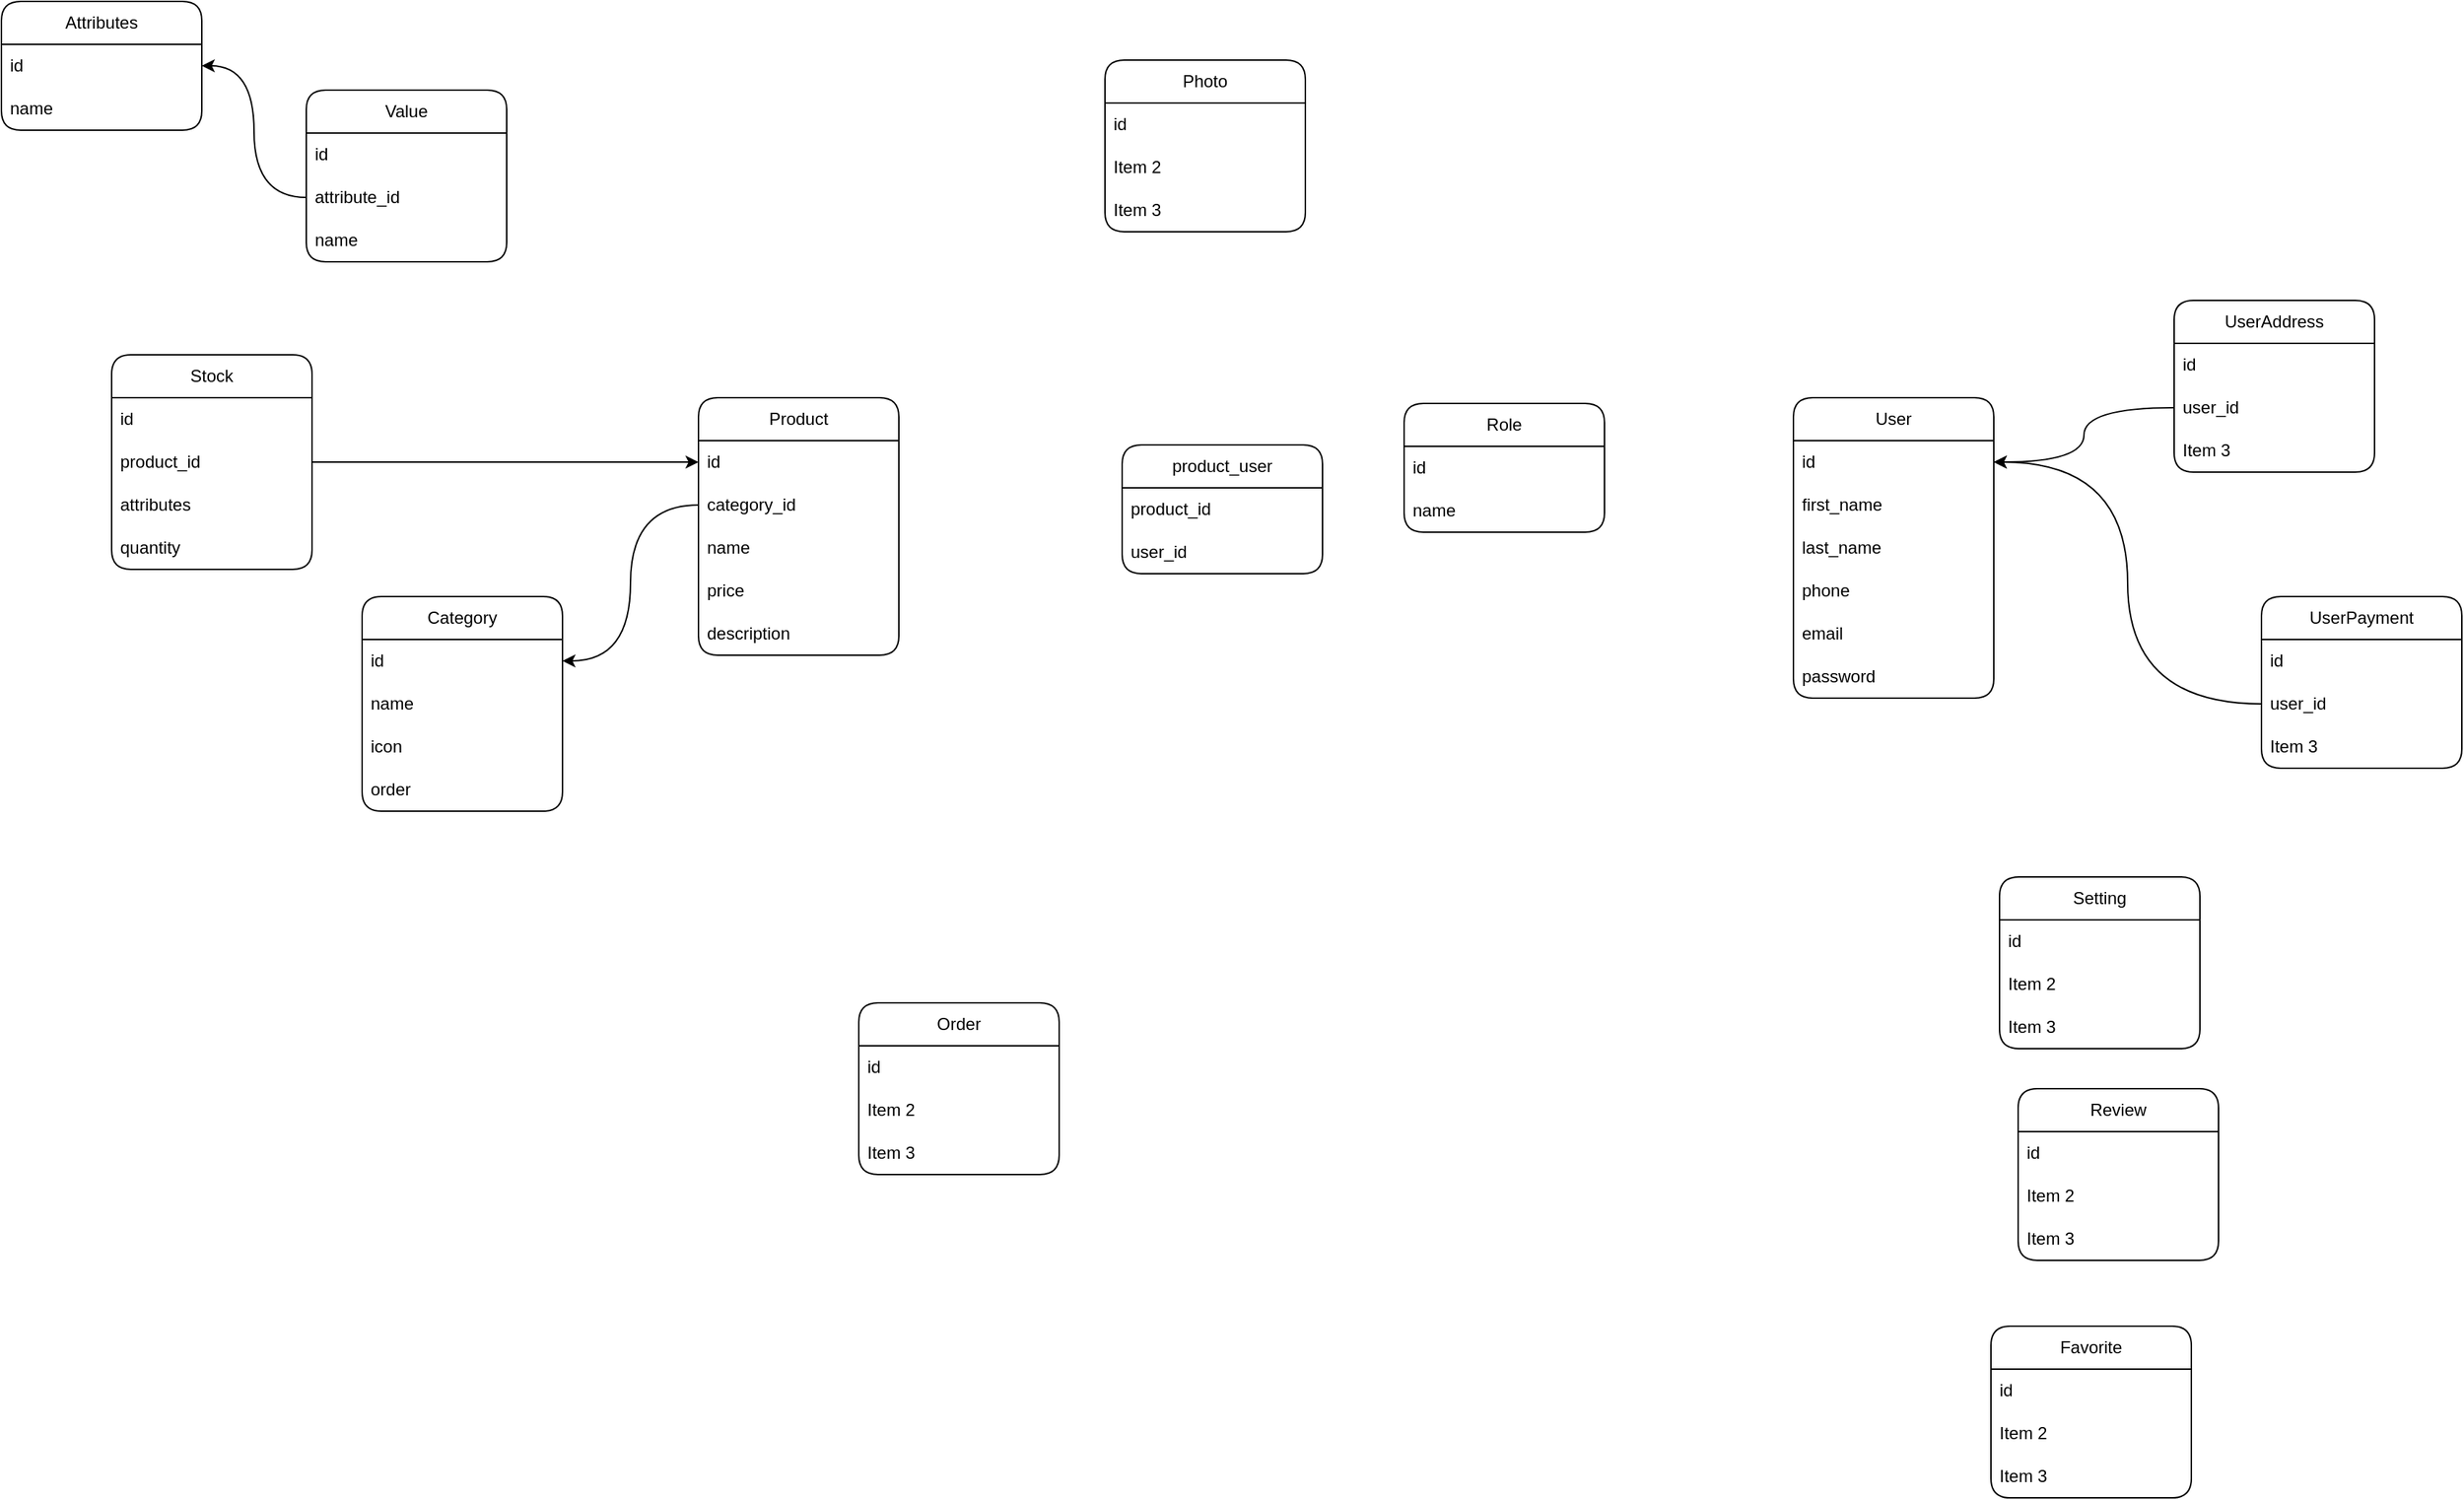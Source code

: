 <mxfile version="20.7.4" type="device"><diagram id="ejuXDGVuQbFJ7XTEuXq-" name="Page-1"><mxGraphModel dx="2358" dy="492" grid="0" gridSize="10" guides="1" tooltips="1" connect="1" arrows="1" fold="1" page="0" pageScale="1" pageWidth="1100" pageHeight="850" math="0" shadow="0"><root><mxCell id="0"/><mxCell id="1" parent="0"/><mxCell id="7RLK4pqnEHFOARFFJvbC-1" value="User" style="swimlane;fontStyle=0;childLayout=stackLayout;horizontal=1;startSize=30;horizontalStack=0;resizeParent=1;resizeParentMax=0;resizeLast=0;collapsible=1;marginBottom=0;whiteSpace=wrap;html=1;rounded=1;" parent="1" vertex="1"><mxGeometry x="448" y="371" width="140" height="210" as="geometry"/></mxCell><mxCell id="7RLK4pqnEHFOARFFJvbC-2" value="id" style="text;strokeColor=none;fillColor=none;align=left;verticalAlign=middle;spacingLeft=4;spacingRight=4;overflow=hidden;points=[[0,0.5],[1,0.5]];portConstraint=eastwest;rotatable=0;whiteSpace=wrap;html=1;" parent="7RLK4pqnEHFOARFFJvbC-1" vertex="1"><mxGeometry y="30" width="140" height="30" as="geometry"/></mxCell><mxCell id="7RLK4pqnEHFOARFFJvbC-3" value="first_name" style="text;strokeColor=none;fillColor=none;align=left;verticalAlign=middle;spacingLeft=4;spacingRight=4;overflow=hidden;points=[[0,0.5],[1,0.5]];portConstraint=eastwest;rotatable=0;whiteSpace=wrap;html=1;" parent="7RLK4pqnEHFOARFFJvbC-1" vertex="1"><mxGeometry y="60" width="140" height="30" as="geometry"/></mxCell><mxCell id="7RLK4pqnEHFOARFFJvbC-4" value="last_name" style="text;strokeColor=none;fillColor=none;align=left;verticalAlign=middle;spacingLeft=4;spacingRight=4;overflow=hidden;points=[[0,0.5],[1,0.5]];portConstraint=eastwest;rotatable=0;whiteSpace=wrap;html=1;" parent="7RLK4pqnEHFOARFFJvbC-1" vertex="1"><mxGeometry y="90" width="140" height="30" as="geometry"/></mxCell><mxCell id="7RLK4pqnEHFOARFFJvbC-50" value="phone" style="text;strokeColor=none;fillColor=none;align=left;verticalAlign=middle;spacingLeft=4;spacingRight=4;overflow=hidden;points=[[0,0.5],[1,0.5]];portConstraint=eastwest;rotatable=0;whiteSpace=wrap;html=1;" parent="7RLK4pqnEHFOARFFJvbC-1" vertex="1"><mxGeometry y="120" width="140" height="30" as="geometry"/></mxCell><mxCell id="7RLK4pqnEHFOARFFJvbC-51" value="email" style="text;strokeColor=none;fillColor=none;align=left;verticalAlign=middle;spacingLeft=4;spacingRight=4;overflow=hidden;points=[[0,0.5],[1,0.5]];portConstraint=eastwest;rotatable=0;whiteSpace=wrap;html=1;" parent="7RLK4pqnEHFOARFFJvbC-1" vertex="1"><mxGeometry y="150" width="140" height="30" as="geometry"/></mxCell><mxCell id="7RLK4pqnEHFOARFFJvbC-52" value="password" style="text;strokeColor=none;fillColor=none;align=left;verticalAlign=middle;spacingLeft=4;spacingRight=4;overflow=hidden;points=[[0,0.5],[1,0.5]];portConstraint=eastwest;rotatable=0;whiteSpace=wrap;html=1;" parent="7RLK4pqnEHFOARFFJvbC-1" vertex="1"><mxGeometry y="180" width="140" height="30" as="geometry"/></mxCell><mxCell id="7RLK4pqnEHFOARFFJvbC-5" value="Order" style="swimlane;fontStyle=0;childLayout=stackLayout;horizontal=1;startSize=30;horizontalStack=0;resizeParent=1;resizeParentMax=0;resizeLast=0;collapsible=1;marginBottom=0;whiteSpace=wrap;html=1;rounded=1;" parent="1" vertex="1"><mxGeometry x="-205" y="794" width="140" height="120" as="geometry"/></mxCell><mxCell id="7RLK4pqnEHFOARFFJvbC-6" value="id" style="text;strokeColor=none;fillColor=none;align=left;verticalAlign=middle;spacingLeft=4;spacingRight=4;overflow=hidden;points=[[0,0.5],[1,0.5]];portConstraint=eastwest;rotatable=0;whiteSpace=wrap;html=1;" parent="7RLK4pqnEHFOARFFJvbC-5" vertex="1"><mxGeometry y="30" width="140" height="30" as="geometry"/></mxCell><mxCell id="7RLK4pqnEHFOARFFJvbC-7" value="Item 2" style="text;strokeColor=none;fillColor=none;align=left;verticalAlign=middle;spacingLeft=4;spacingRight=4;overflow=hidden;points=[[0,0.5],[1,0.5]];portConstraint=eastwest;rotatable=0;whiteSpace=wrap;html=1;" parent="7RLK4pqnEHFOARFFJvbC-5" vertex="1"><mxGeometry y="60" width="140" height="30" as="geometry"/></mxCell><mxCell id="7RLK4pqnEHFOARFFJvbC-8" value="Item 3" style="text;strokeColor=none;fillColor=none;align=left;verticalAlign=middle;spacingLeft=4;spacingRight=4;overflow=hidden;points=[[0,0.5],[1,0.5]];portConstraint=eastwest;rotatable=0;whiteSpace=wrap;html=1;" parent="7RLK4pqnEHFOARFFJvbC-5" vertex="1"><mxGeometry y="90" width="140" height="30" as="geometry"/></mxCell><mxCell id="7RLK4pqnEHFOARFFJvbC-9" value="Role" style="swimlane;fontStyle=0;childLayout=stackLayout;horizontal=1;startSize=30;horizontalStack=0;resizeParent=1;resizeParentMax=0;resizeLast=0;collapsible=1;marginBottom=0;whiteSpace=wrap;html=1;rounded=1;" parent="1" vertex="1"><mxGeometry x="176" y="375" width="140" height="90" as="geometry"/></mxCell><mxCell id="7RLK4pqnEHFOARFFJvbC-10" value="id" style="text;strokeColor=none;fillColor=none;align=left;verticalAlign=middle;spacingLeft=4;spacingRight=4;overflow=hidden;points=[[0,0.5],[1,0.5]];portConstraint=eastwest;rotatable=0;whiteSpace=wrap;html=1;" parent="7RLK4pqnEHFOARFFJvbC-9" vertex="1"><mxGeometry y="30" width="140" height="30" as="geometry"/></mxCell><mxCell id="7RLK4pqnEHFOARFFJvbC-11" value="name" style="text;strokeColor=none;fillColor=none;align=left;verticalAlign=middle;spacingLeft=4;spacingRight=4;overflow=hidden;points=[[0,0.5],[1,0.5]];portConstraint=eastwest;rotatable=0;whiteSpace=wrap;html=1;" parent="7RLK4pqnEHFOARFFJvbC-9" vertex="1"><mxGeometry y="60" width="140" height="30" as="geometry"/></mxCell><mxCell id="7RLK4pqnEHFOARFFJvbC-13" value="Product" style="swimlane;fontStyle=0;childLayout=stackLayout;horizontal=1;startSize=30;horizontalStack=0;resizeParent=1;resizeParentMax=0;resizeLast=0;collapsible=1;marginBottom=0;whiteSpace=wrap;html=1;rounded=1;" parent="1" vertex="1"><mxGeometry x="-317" y="371" width="140" height="180" as="geometry"/></mxCell><mxCell id="7RLK4pqnEHFOARFFJvbC-14" value="id" style="text;strokeColor=none;fillColor=none;align=left;verticalAlign=middle;spacingLeft=4;spacingRight=4;overflow=hidden;points=[[0,0.5],[1,0.5]];portConstraint=eastwest;rotatable=0;whiteSpace=wrap;html=1;" parent="7RLK4pqnEHFOARFFJvbC-13" vertex="1"><mxGeometry y="30" width="140" height="30" as="geometry"/></mxCell><mxCell id="7RLK4pqnEHFOARFFJvbC-59" value="category_id" style="text;strokeColor=none;fillColor=none;align=left;verticalAlign=middle;spacingLeft=4;spacingRight=4;overflow=hidden;points=[[0,0.5],[1,0.5]];portConstraint=eastwest;rotatable=0;whiteSpace=wrap;html=1;" parent="7RLK4pqnEHFOARFFJvbC-13" vertex="1"><mxGeometry y="60" width="140" height="30" as="geometry"/></mxCell><mxCell id="7RLK4pqnEHFOARFFJvbC-15" value="name" style="text;strokeColor=none;fillColor=none;align=left;verticalAlign=middle;spacingLeft=4;spacingRight=4;overflow=hidden;points=[[0,0.5],[1,0.5]];portConstraint=eastwest;rotatable=0;whiteSpace=wrap;html=1;" parent="7RLK4pqnEHFOARFFJvbC-13" vertex="1"><mxGeometry y="90" width="140" height="30" as="geometry"/></mxCell><mxCell id="7RLK4pqnEHFOARFFJvbC-16" value="price" style="text;strokeColor=none;fillColor=none;align=left;verticalAlign=middle;spacingLeft=4;spacingRight=4;overflow=hidden;points=[[0,0.5],[1,0.5]];portConstraint=eastwest;rotatable=0;whiteSpace=wrap;html=1;" parent="7RLK4pqnEHFOARFFJvbC-13" vertex="1"><mxGeometry y="120" width="140" height="30" as="geometry"/></mxCell><mxCell id="7RLK4pqnEHFOARFFJvbC-58" value="description" style="text;strokeColor=none;fillColor=none;align=left;verticalAlign=middle;spacingLeft=4;spacingRight=4;overflow=hidden;points=[[0,0.5],[1,0.5]];portConstraint=eastwest;rotatable=0;whiteSpace=wrap;html=1;" parent="7RLK4pqnEHFOARFFJvbC-13" vertex="1"><mxGeometry y="150" width="140" height="30" as="geometry"/></mxCell><mxCell id="7RLK4pqnEHFOARFFJvbC-17" value="Category" style="swimlane;fontStyle=0;childLayout=stackLayout;horizontal=1;startSize=30;horizontalStack=0;resizeParent=1;resizeParentMax=0;resizeLast=0;collapsible=1;marginBottom=0;whiteSpace=wrap;html=1;rounded=1;" parent="1" vertex="1"><mxGeometry x="-552" y="510" width="140" height="150" as="geometry"/></mxCell><mxCell id="7RLK4pqnEHFOARFFJvbC-18" value="id" style="text;strokeColor=none;fillColor=none;align=left;verticalAlign=middle;spacingLeft=4;spacingRight=4;overflow=hidden;points=[[0,0.5],[1,0.5]];portConstraint=eastwest;rotatable=0;whiteSpace=wrap;html=1;" parent="7RLK4pqnEHFOARFFJvbC-17" vertex="1"><mxGeometry y="30" width="140" height="30" as="geometry"/></mxCell><mxCell id="7RLK4pqnEHFOARFFJvbC-19" value="name" style="text;strokeColor=none;fillColor=none;align=left;verticalAlign=middle;spacingLeft=4;spacingRight=4;overflow=hidden;points=[[0,0.5],[1,0.5]];portConstraint=eastwest;rotatable=0;whiteSpace=wrap;html=1;" parent="7RLK4pqnEHFOARFFJvbC-17" vertex="1"><mxGeometry y="60" width="140" height="30" as="geometry"/></mxCell><mxCell id="7RLK4pqnEHFOARFFJvbC-20" value="icon" style="text;strokeColor=none;fillColor=none;align=left;verticalAlign=middle;spacingLeft=4;spacingRight=4;overflow=hidden;points=[[0,0.5],[1,0.5]];portConstraint=eastwest;rotatable=0;whiteSpace=wrap;html=1;" parent="7RLK4pqnEHFOARFFJvbC-17" vertex="1"><mxGeometry y="90" width="140" height="30" as="geometry"/></mxCell><mxCell id="7RLK4pqnEHFOARFFJvbC-57" value="order" style="text;strokeColor=none;fillColor=none;align=left;verticalAlign=middle;spacingLeft=4;spacingRight=4;overflow=hidden;points=[[0,0.5],[1,0.5]];portConstraint=eastwest;rotatable=0;whiteSpace=wrap;html=1;" parent="7RLK4pqnEHFOARFFJvbC-17" vertex="1"><mxGeometry y="120" width="140" height="30" as="geometry"/></mxCell><mxCell id="7RLK4pqnEHFOARFFJvbC-21" value="Setting" style="swimlane;fontStyle=0;childLayout=stackLayout;horizontal=1;startSize=30;horizontalStack=0;resizeParent=1;resizeParentMax=0;resizeLast=0;collapsible=1;marginBottom=0;whiteSpace=wrap;html=1;rounded=1;" parent="1" vertex="1"><mxGeometry x="592" y="706" width="140" height="120" as="geometry"/></mxCell><mxCell id="7RLK4pqnEHFOARFFJvbC-22" value="id" style="text;strokeColor=none;fillColor=none;align=left;verticalAlign=middle;spacingLeft=4;spacingRight=4;overflow=hidden;points=[[0,0.5],[1,0.5]];portConstraint=eastwest;rotatable=0;whiteSpace=wrap;html=1;" parent="7RLK4pqnEHFOARFFJvbC-21" vertex="1"><mxGeometry y="30" width="140" height="30" as="geometry"/></mxCell><mxCell id="7RLK4pqnEHFOARFFJvbC-23" value="Item 2" style="text;strokeColor=none;fillColor=none;align=left;verticalAlign=middle;spacingLeft=4;spacingRight=4;overflow=hidden;points=[[0,0.5],[1,0.5]];portConstraint=eastwest;rotatable=0;whiteSpace=wrap;html=1;" parent="7RLK4pqnEHFOARFFJvbC-21" vertex="1"><mxGeometry y="60" width="140" height="30" as="geometry"/></mxCell><mxCell id="7RLK4pqnEHFOARFFJvbC-24" value="Item 3" style="text;strokeColor=none;fillColor=none;align=left;verticalAlign=middle;spacingLeft=4;spacingRight=4;overflow=hidden;points=[[0,0.5],[1,0.5]];portConstraint=eastwest;rotatable=0;whiteSpace=wrap;html=1;" parent="7RLK4pqnEHFOARFFJvbC-21" vertex="1"><mxGeometry y="90" width="140" height="30" as="geometry"/></mxCell><mxCell id="7RLK4pqnEHFOARFFJvbC-25" value="Review" style="swimlane;fontStyle=0;childLayout=stackLayout;horizontal=1;startSize=30;horizontalStack=0;resizeParent=1;resizeParentMax=0;resizeLast=0;collapsible=1;marginBottom=0;whiteSpace=wrap;html=1;rounded=1;" parent="1" vertex="1"><mxGeometry x="605" y="854" width="140" height="120" as="geometry"/></mxCell><mxCell id="7RLK4pqnEHFOARFFJvbC-26" value="id" style="text;strokeColor=none;fillColor=none;align=left;verticalAlign=middle;spacingLeft=4;spacingRight=4;overflow=hidden;points=[[0,0.5],[1,0.5]];portConstraint=eastwest;rotatable=0;whiteSpace=wrap;html=1;" parent="7RLK4pqnEHFOARFFJvbC-25" vertex="1"><mxGeometry y="30" width="140" height="30" as="geometry"/></mxCell><mxCell id="7RLK4pqnEHFOARFFJvbC-27" value="Item 2" style="text;strokeColor=none;fillColor=none;align=left;verticalAlign=middle;spacingLeft=4;spacingRight=4;overflow=hidden;points=[[0,0.5],[1,0.5]];portConstraint=eastwest;rotatable=0;whiteSpace=wrap;html=1;" parent="7RLK4pqnEHFOARFFJvbC-25" vertex="1"><mxGeometry y="60" width="140" height="30" as="geometry"/></mxCell><mxCell id="7RLK4pqnEHFOARFFJvbC-28" value="Item 3" style="text;strokeColor=none;fillColor=none;align=left;verticalAlign=middle;spacingLeft=4;spacingRight=4;overflow=hidden;points=[[0,0.5],[1,0.5]];portConstraint=eastwest;rotatable=0;whiteSpace=wrap;html=1;" parent="7RLK4pqnEHFOARFFJvbC-25" vertex="1"><mxGeometry y="90" width="140" height="30" as="geometry"/></mxCell><mxCell id="7RLK4pqnEHFOARFFJvbC-29" value="Photo" style="swimlane;fontStyle=0;childLayout=stackLayout;horizontal=1;startSize=30;horizontalStack=0;resizeParent=1;resizeParentMax=0;resizeLast=0;collapsible=1;marginBottom=0;whiteSpace=wrap;html=1;rounded=1;" parent="1" vertex="1"><mxGeometry x="-33" y="135" width="140" height="120" as="geometry"/></mxCell><mxCell id="7RLK4pqnEHFOARFFJvbC-30" value="id" style="text;strokeColor=none;fillColor=none;align=left;verticalAlign=middle;spacingLeft=4;spacingRight=4;overflow=hidden;points=[[0,0.5],[1,0.5]];portConstraint=eastwest;rotatable=0;whiteSpace=wrap;html=1;" parent="7RLK4pqnEHFOARFFJvbC-29" vertex="1"><mxGeometry y="30" width="140" height="30" as="geometry"/></mxCell><mxCell id="7RLK4pqnEHFOARFFJvbC-31" value="Item 2" style="text;strokeColor=none;fillColor=none;align=left;verticalAlign=middle;spacingLeft=4;spacingRight=4;overflow=hidden;points=[[0,0.5],[1,0.5]];portConstraint=eastwest;rotatable=0;whiteSpace=wrap;html=1;" parent="7RLK4pqnEHFOARFFJvbC-29" vertex="1"><mxGeometry y="60" width="140" height="30" as="geometry"/></mxCell><mxCell id="7RLK4pqnEHFOARFFJvbC-32" value="Item 3" style="text;strokeColor=none;fillColor=none;align=left;verticalAlign=middle;spacingLeft=4;spacingRight=4;overflow=hidden;points=[[0,0.5],[1,0.5]];portConstraint=eastwest;rotatable=0;whiteSpace=wrap;html=1;" parent="7RLK4pqnEHFOARFFJvbC-29" vertex="1"><mxGeometry y="90" width="140" height="30" as="geometry"/></mxCell><mxCell id="7RLK4pqnEHFOARFFJvbC-33" value="Attributes" style="swimlane;fontStyle=0;childLayout=stackLayout;horizontal=1;startSize=30;horizontalStack=0;resizeParent=1;resizeParentMax=0;resizeLast=0;collapsible=1;marginBottom=0;whiteSpace=wrap;html=1;rounded=1;" parent="1" vertex="1"><mxGeometry x="-804" y="94" width="140" height="90" as="geometry"/></mxCell><mxCell id="7RLK4pqnEHFOARFFJvbC-34" value="id" style="text;strokeColor=none;fillColor=none;align=left;verticalAlign=middle;spacingLeft=4;spacingRight=4;overflow=hidden;points=[[0,0.5],[1,0.5]];portConstraint=eastwest;rotatable=0;whiteSpace=wrap;html=1;" parent="7RLK4pqnEHFOARFFJvbC-33" vertex="1"><mxGeometry y="30" width="140" height="30" as="geometry"/></mxCell><mxCell id="7RLK4pqnEHFOARFFJvbC-35" value="name" style="text;strokeColor=none;fillColor=none;align=left;verticalAlign=middle;spacingLeft=4;spacingRight=4;overflow=hidden;points=[[0,0.5],[1,0.5]];portConstraint=eastwest;rotatable=0;whiteSpace=wrap;html=1;" parent="7RLK4pqnEHFOARFFJvbC-33" vertex="1"><mxGeometry y="60" width="140" height="30" as="geometry"/></mxCell><mxCell id="7RLK4pqnEHFOARFFJvbC-38" value="Favorite" style="swimlane;fontStyle=0;childLayout=stackLayout;horizontal=1;startSize=30;horizontalStack=0;resizeParent=1;resizeParentMax=0;resizeLast=0;collapsible=1;marginBottom=0;whiteSpace=wrap;html=1;rounded=1;" parent="1" vertex="1"><mxGeometry x="586" y="1020" width="140" height="120" as="geometry"/></mxCell><mxCell id="7RLK4pqnEHFOARFFJvbC-39" value="id" style="text;strokeColor=none;fillColor=none;align=left;verticalAlign=middle;spacingLeft=4;spacingRight=4;overflow=hidden;points=[[0,0.5],[1,0.5]];portConstraint=eastwest;rotatable=0;whiteSpace=wrap;html=1;" parent="7RLK4pqnEHFOARFFJvbC-38" vertex="1"><mxGeometry y="30" width="140" height="30" as="geometry"/></mxCell><mxCell id="7RLK4pqnEHFOARFFJvbC-40" value="Item 2" style="text;strokeColor=none;fillColor=none;align=left;verticalAlign=middle;spacingLeft=4;spacingRight=4;overflow=hidden;points=[[0,0.5],[1,0.5]];portConstraint=eastwest;rotatable=0;whiteSpace=wrap;html=1;" parent="7RLK4pqnEHFOARFFJvbC-38" vertex="1"><mxGeometry y="60" width="140" height="30" as="geometry"/></mxCell><mxCell id="7RLK4pqnEHFOARFFJvbC-41" value="Item 3" style="text;strokeColor=none;fillColor=none;align=left;verticalAlign=middle;spacingLeft=4;spacingRight=4;overflow=hidden;points=[[0,0.5],[1,0.5]];portConstraint=eastwest;rotatable=0;whiteSpace=wrap;html=1;" parent="7RLK4pqnEHFOARFFJvbC-38" vertex="1"><mxGeometry y="90" width="140" height="30" as="geometry"/></mxCell><mxCell id="7RLK4pqnEHFOARFFJvbC-42" value="UserAddress" style="swimlane;fontStyle=0;childLayout=stackLayout;horizontal=1;startSize=30;horizontalStack=0;resizeParent=1;resizeParentMax=0;resizeLast=0;collapsible=1;marginBottom=0;whiteSpace=wrap;html=1;rounded=1;" parent="1" vertex="1"><mxGeometry x="714" y="303" width="140" height="120" as="geometry"/></mxCell><mxCell id="7RLK4pqnEHFOARFFJvbC-43" value="id" style="text;strokeColor=none;fillColor=none;align=left;verticalAlign=middle;spacingLeft=4;spacingRight=4;overflow=hidden;points=[[0,0.5],[1,0.5]];portConstraint=eastwest;rotatable=0;whiteSpace=wrap;html=1;" parent="7RLK4pqnEHFOARFFJvbC-42" vertex="1"><mxGeometry y="30" width="140" height="30" as="geometry"/></mxCell><mxCell id="7RLK4pqnEHFOARFFJvbC-44" value="user_id" style="text;strokeColor=none;fillColor=none;align=left;verticalAlign=middle;spacingLeft=4;spacingRight=4;overflow=hidden;points=[[0,0.5],[1,0.5]];portConstraint=eastwest;rotatable=0;whiteSpace=wrap;html=1;" parent="7RLK4pqnEHFOARFFJvbC-42" vertex="1"><mxGeometry y="60" width="140" height="30" as="geometry"/></mxCell><mxCell id="7RLK4pqnEHFOARFFJvbC-45" value="Item 3" style="text;strokeColor=none;fillColor=none;align=left;verticalAlign=middle;spacingLeft=4;spacingRight=4;overflow=hidden;points=[[0,0.5],[1,0.5]];portConstraint=eastwest;rotatable=0;whiteSpace=wrap;html=1;" parent="7RLK4pqnEHFOARFFJvbC-42" vertex="1"><mxGeometry y="90" width="140" height="30" as="geometry"/></mxCell><mxCell id="7RLK4pqnEHFOARFFJvbC-46" value="UserPayment" style="swimlane;fontStyle=0;childLayout=stackLayout;horizontal=1;startSize=30;horizontalStack=0;resizeParent=1;resizeParentMax=0;resizeLast=0;collapsible=1;marginBottom=0;whiteSpace=wrap;html=1;rounded=1;" parent="1" vertex="1"><mxGeometry x="775" y="510" width="140" height="120" as="geometry"/></mxCell><mxCell id="7RLK4pqnEHFOARFFJvbC-47" value="id" style="text;strokeColor=none;fillColor=none;align=left;verticalAlign=middle;spacingLeft=4;spacingRight=4;overflow=hidden;points=[[0,0.5],[1,0.5]];portConstraint=eastwest;rotatable=0;whiteSpace=wrap;html=1;" parent="7RLK4pqnEHFOARFFJvbC-46" vertex="1"><mxGeometry y="30" width="140" height="30" as="geometry"/></mxCell><mxCell id="7RLK4pqnEHFOARFFJvbC-48" value="user_id" style="text;strokeColor=none;fillColor=none;align=left;verticalAlign=middle;spacingLeft=4;spacingRight=4;overflow=hidden;points=[[0,0.5],[1,0.5]];portConstraint=eastwest;rotatable=0;whiteSpace=wrap;html=1;" parent="7RLK4pqnEHFOARFFJvbC-46" vertex="1"><mxGeometry y="60" width="140" height="30" as="geometry"/></mxCell><mxCell id="7RLK4pqnEHFOARFFJvbC-49" value="Item 3" style="text;strokeColor=none;fillColor=none;align=left;verticalAlign=middle;spacingLeft=4;spacingRight=4;overflow=hidden;points=[[0,0.5],[1,0.5]];portConstraint=eastwest;rotatable=0;whiteSpace=wrap;html=1;" parent="7RLK4pqnEHFOARFFJvbC-46" vertex="1"><mxGeometry y="90" width="140" height="30" as="geometry"/></mxCell><mxCell id="7RLK4pqnEHFOARFFJvbC-54" style="edgeStyle=orthogonalEdgeStyle;curved=1;rounded=0;orthogonalLoop=1;jettySize=auto;html=1;exitX=0;exitY=0.5;exitDx=0;exitDy=0;" parent="1" source="7RLK4pqnEHFOARFFJvbC-48" target="7RLK4pqnEHFOARFFJvbC-2" edge="1"><mxGeometry relative="1" as="geometry"/></mxCell><mxCell id="7RLK4pqnEHFOARFFJvbC-56" style="edgeStyle=orthogonalEdgeStyle;curved=1;rounded=0;orthogonalLoop=1;jettySize=auto;html=1;exitX=0;exitY=0.5;exitDx=0;exitDy=0;" parent="1" source="7RLK4pqnEHFOARFFJvbC-44" target="7RLK4pqnEHFOARFFJvbC-2" edge="1"><mxGeometry relative="1" as="geometry"/></mxCell><mxCell id="7RLK4pqnEHFOARFFJvbC-61" style="edgeStyle=orthogonalEdgeStyle;curved=1;rounded=0;orthogonalLoop=1;jettySize=auto;html=1;exitX=0;exitY=0.5;exitDx=0;exitDy=0;" parent="1" source="7RLK4pqnEHFOARFFJvbC-59" target="7RLK4pqnEHFOARFFJvbC-18" edge="1"><mxGeometry relative="1" as="geometry"/></mxCell><mxCell id="7RLK4pqnEHFOARFFJvbC-62" value="Value" style="swimlane;fontStyle=0;childLayout=stackLayout;horizontal=1;startSize=30;horizontalStack=0;resizeParent=1;resizeParentMax=0;resizeLast=0;collapsible=1;marginBottom=0;whiteSpace=wrap;html=1;rounded=1;" parent="1" vertex="1"><mxGeometry x="-591" y="156" width="140" height="120" as="geometry"/></mxCell><mxCell id="7RLK4pqnEHFOARFFJvbC-63" value="id" style="text;strokeColor=none;fillColor=none;align=left;verticalAlign=middle;spacingLeft=4;spacingRight=4;overflow=hidden;points=[[0,0.5],[1,0.5]];portConstraint=eastwest;rotatable=0;whiteSpace=wrap;html=1;" parent="7RLK4pqnEHFOARFFJvbC-62" vertex="1"><mxGeometry y="30" width="140" height="30" as="geometry"/></mxCell><mxCell id="7RLK4pqnEHFOARFFJvbC-64" value="attribute_id" style="text;strokeColor=none;fillColor=none;align=left;verticalAlign=middle;spacingLeft=4;spacingRight=4;overflow=hidden;points=[[0,0.5],[1,0.5]];portConstraint=eastwest;rotatable=0;whiteSpace=wrap;html=1;" parent="7RLK4pqnEHFOARFFJvbC-62" vertex="1"><mxGeometry y="60" width="140" height="30" as="geometry"/></mxCell><mxCell id="7RLK4pqnEHFOARFFJvbC-65" value="name" style="text;strokeColor=none;fillColor=none;align=left;verticalAlign=middle;spacingLeft=4;spacingRight=4;overflow=hidden;points=[[0,0.5],[1,0.5]];portConstraint=eastwest;rotatable=0;whiteSpace=wrap;html=1;" parent="7RLK4pqnEHFOARFFJvbC-62" vertex="1"><mxGeometry y="90" width="140" height="30" as="geometry"/></mxCell><mxCell id="7RLK4pqnEHFOARFFJvbC-66" style="edgeStyle=orthogonalEdgeStyle;curved=1;rounded=0;orthogonalLoop=1;jettySize=auto;html=1;exitX=0;exitY=0.5;exitDx=0;exitDy=0;" parent="1" source="7RLK4pqnEHFOARFFJvbC-64" target="7RLK4pqnEHFOARFFJvbC-34" edge="1"><mxGeometry relative="1" as="geometry"/></mxCell><mxCell id="7RLK4pqnEHFOARFFJvbC-69" value="Stock" style="swimlane;fontStyle=0;childLayout=stackLayout;horizontal=1;startSize=30;horizontalStack=0;resizeParent=1;resizeParentMax=0;resizeLast=0;collapsible=1;marginBottom=0;whiteSpace=wrap;html=1;rounded=1;" parent="1" vertex="1"><mxGeometry x="-727" y="341" width="140" height="150" as="geometry"/></mxCell><mxCell id="7RLK4pqnEHFOARFFJvbC-70" value="id" style="text;strokeColor=none;fillColor=none;align=left;verticalAlign=middle;spacingLeft=4;spacingRight=4;overflow=hidden;points=[[0,0.5],[1,0.5]];portConstraint=eastwest;rotatable=0;whiteSpace=wrap;html=1;" parent="7RLK4pqnEHFOARFFJvbC-69" vertex="1"><mxGeometry y="30" width="140" height="30" as="geometry"/></mxCell><mxCell id="7RLK4pqnEHFOARFFJvbC-71" value="product_id" style="text;strokeColor=none;fillColor=none;align=left;verticalAlign=middle;spacingLeft=4;spacingRight=4;overflow=hidden;points=[[0,0.5],[1,0.5]];portConstraint=eastwest;rotatable=0;whiteSpace=wrap;html=1;" parent="7RLK4pqnEHFOARFFJvbC-69" vertex="1"><mxGeometry y="60" width="140" height="30" as="geometry"/></mxCell><mxCell id="7RLK4pqnEHFOARFFJvbC-72" value="attributes" style="text;strokeColor=none;fillColor=none;align=left;verticalAlign=middle;spacingLeft=4;spacingRight=4;overflow=hidden;points=[[0,0.5],[1,0.5]];portConstraint=eastwest;rotatable=0;whiteSpace=wrap;html=1;" parent="7RLK4pqnEHFOARFFJvbC-69" vertex="1"><mxGeometry y="90" width="140" height="30" as="geometry"/></mxCell><mxCell id="7RLK4pqnEHFOARFFJvbC-74" value="quantity" style="text;strokeColor=none;fillColor=none;align=left;verticalAlign=middle;spacingLeft=4;spacingRight=4;overflow=hidden;points=[[0,0.5],[1,0.5]];portConstraint=eastwest;rotatable=0;whiteSpace=wrap;html=1;" parent="7RLK4pqnEHFOARFFJvbC-69" vertex="1"><mxGeometry y="120" width="140" height="30" as="geometry"/></mxCell><mxCell id="7RLK4pqnEHFOARFFJvbC-75" style="edgeStyle=orthogonalEdgeStyle;curved=1;rounded=0;orthogonalLoop=1;jettySize=auto;html=1;exitX=1;exitY=0.5;exitDx=0;exitDy=0;" parent="1" source="7RLK4pqnEHFOARFFJvbC-71" target="7RLK4pqnEHFOARFFJvbC-14" edge="1"><mxGeometry relative="1" as="geometry"/></mxCell><mxCell id="ga01u4eQaWnmUDPPiAAh-1" value="product_user" style="swimlane;fontStyle=0;childLayout=stackLayout;horizontal=1;startSize=30;horizontalStack=0;resizeParent=1;resizeParentMax=0;resizeLast=0;collapsible=1;marginBottom=0;whiteSpace=wrap;html=1;rounded=1;" vertex="1" parent="1"><mxGeometry x="-21" y="404" width="140" height="90" as="geometry"/></mxCell><mxCell id="ga01u4eQaWnmUDPPiAAh-2" value="product_id" style="text;strokeColor=none;fillColor=none;align=left;verticalAlign=middle;spacingLeft=4;spacingRight=4;overflow=hidden;points=[[0,0.5],[1,0.5]];portConstraint=eastwest;rotatable=0;whiteSpace=wrap;html=1;" vertex="1" parent="ga01u4eQaWnmUDPPiAAh-1"><mxGeometry y="30" width="140" height="30" as="geometry"/></mxCell><mxCell id="ga01u4eQaWnmUDPPiAAh-3" value="user_id" style="text;strokeColor=none;fillColor=none;align=left;verticalAlign=middle;spacingLeft=4;spacingRight=4;overflow=hidden;points=[[0,0.5],[1,0.5]];portConstraint=eastwest;rotatable=0;whiteSpace=wrap;html=1;" vertex="1" parent="ga01u4eQaWnmUDPPiAAh-1"><mxGeometry y="60" width="140" height="30" as="geometry"/></mxCell></root></mxGraphModel></diagram></mxfile>